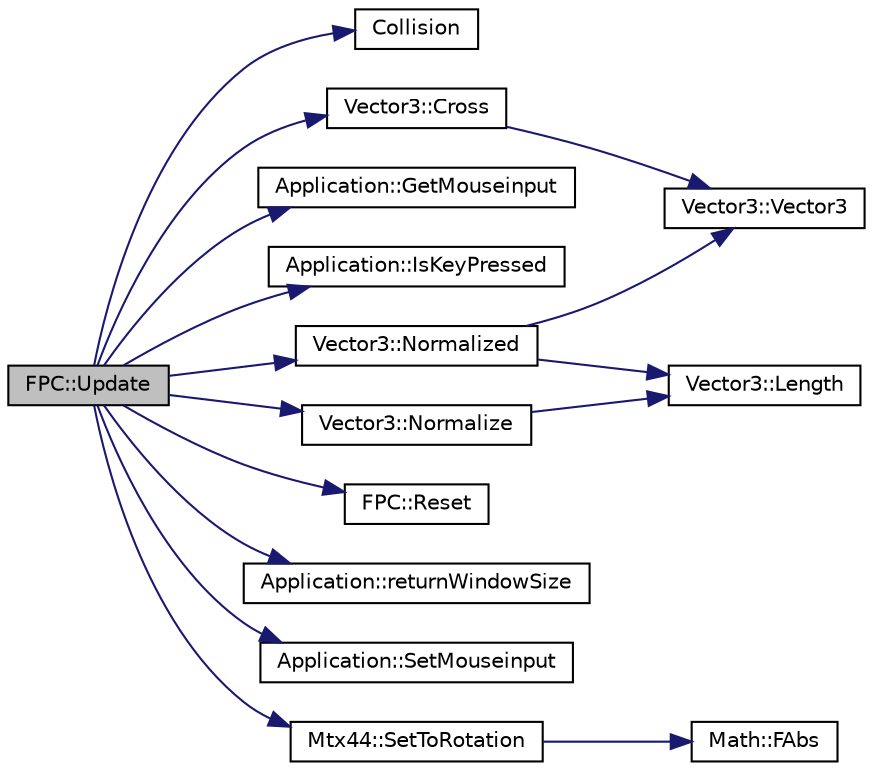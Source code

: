 digraph "FPC::Update"
{
  bgcolor="transparent";
  edge [fontname="Helvetica",fontsize="10",labelfontname="Helvetica",labelfontsize="10"];
  node [fontname="Helvetica",fontsize="10",shape=record];
  rankdir="LR";
  Node1 [label="FPC::Update",height=0.2,width=0.4,color="black", fillcolor="grey75", style="filled", fontcolor="black"];
  Node1 -> Node2 [color="midnightblue",fontsize="10",style="solid",fontname="Helvetica"];
  Node2 [label="Collision",height=0.2,width=0.4,color="black",URL="$functions_8cpp.html#a4c933ad2bbfb1c9d634908871ea18164",tooltip="Collision positions. "];
  Node1 -> Node3 [color="midnightblue",fontsize="10",style="solid",fontname="Helvetica"];
  Node3 [label="Vector3::Cross",height=0.2,width=0.4,color="black",URL="$structVector3.html#aa1cdc5357009b47fe585ddd61e263aad",tooltip="Cross product of 2 vectors. "];
  Node3 -> Node4 [color="midnightblue",fontsize="10",style="solid",fontname="Helvetica"];
  Node4 [label="Vector3::Vector3",height=0.2,width=0.4,color="black",URL="$structVector3.html#afa5e0c801fc2c8a820a54ea99302fe08",tooltip="Vector3 default constructor. "];
  Node1 -> Node5 [color="midnightblue",fontsize="10",style="solid",fontname="Helvetica"];
  Node5 [label="Application::GetMouseinput",height=0.2,width=0.4,color="black",URL="$classApplication.html#ae2787ba3a4613270c9855d9dbffee9d4",tooltip="React to mouse input by user. "];
  Node1 -> Node6 [color="midnightblue",fontsize="10",style="solid",fontname="Helvetica"];
  Node6 [label="Application::IsKeyPressed",height=0.2,width=0.4,color="black",URL="$classApplication.html#a72cc9bba26506a7c0f54c346dfbd5cfe",tooltip="React to key pressed by user. "];
  Node1 -> Node7 [color="midnightblue",fontsize="10",style="solid",fontname="Helvetica"];
  Node7 [label="Vector3::Normalize",height=0.2,width=0.4,color="black",URL="$structVector3.html#aaef4f25a38878a640ab4a48002a7eff8",tooltip="Normalize this vector and return a reference to it. "];
  Node7 -> Node8 [color="midnightblue",fontsize="10",style="solid",fontname="Helvetica"];
  Node8 [label="Vector3::Length",height=0.2,width=0.4,color="black",URL="$structVector3.html#a200024a8442329de9a625ed58ffe7075",tooltip="Return length of vector. "];
  Node1 -> Node9 [color="midnightblue",fontsize="10",style="solid",fontname="Helvetica"];
  Node9 [label="Vector3::Normalized",height=0.2,width=0.4,color="black",URL="$structVector3.html#a2da0f00c5529bced69763320dac9c414",tooltip="Return a copy of this vector, normalized. "];
  Node9 -> Node8 [color="midnightblue",fontsize="10",style="solid",fontname="Helvetica"];
  Node9 -> Node4 [color="midnightblue",fontsize="10",style="solid",fontname="Helvetica"];
  Node1 -> Node10 [color="midnightblue",fontsize="10",style="solid",fontname="Helvetica"];
  Node10 [label="FPC::Reset",height=0.2,width=0.4,color="black",URL="$classFPC.html#a67ed8b36a0cfe19ad61b2bbcd9b32ab8",tooltip="Resets camera to default camera position. "];
  Node1 -> Node11 [color="midnightblue",fontsize="10",style="solid",fontname="Helvetica"];
  Node11 [label="Application::returnWindowSize",height=0.2,width=0.4,color="black",URL="$classApplication.html#a5118b2374710ab7f0059d863ddee825b",tooltip="Return Window size. "];
  Node1 -> Node12 [color="midnightblue",fontsize="10",style="solid",fontname="Helvetica"];
  Node12 [label="Application::SetMouseinput",height=0.2,width=0.4,color="black",URL="$classApplication.html#ad101e4ec9b453df915f0dc3f192a1799",tooltip="Define initial Mouse input. "];
  Node1 -> Node13 [color="midnightblue",fontsize="10",style="solid",fontname="Helvetica"];
  Node13 [label="Mtx44::SetToRotation",height=0.2,width=0.4,color="black",URL="$classMtx44.html#ac0587ffb5ff9fd58ad5768d28fc06574",tooltip="Set Matrix to a rotation matrix about arbitrary axis. "];
  Node13 -> Node14 [color="midnightblue",fontsize="10",style="solid",fontname="Helvetica"];
  Node14 [label="Math::FAbs",height=0.2,width=0.4,color="black",URL="$namespaceMath.html#ac91173ab2efdf7313fe7aaeb6cb44cf6"];
}
